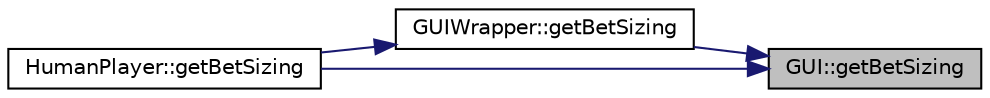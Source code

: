 digraph "GUI::getBetSizing"
{
 // INTERACTIVE_SVG=YES
 // LATEX_PDF_SIZE
  edge [fontname="Helvetica",fontsize="10",labelfontname="Helvetica",labelfontsize="10"];
  node [fontname="Helvetica",fontsize="10",shape=record];
  rankdir="RL";
  Node1 [label="GUI::getBetSizing",height=0.2,width=0.4,color="black", fillcolor="grey75", style="filled", fontcolor="black",tooltip="Prompts the user for bet sizing."];
  Node1 -> Node2 [dir="back",color="midnightblue",fontsize="10",style="solid",fontname="Helvetica"];
  Node2 [label="GUIWrapper::getBetSizing",height=0.2,width=0.4,color="black", fillcolor="white", style="filled",URL="$class_g_u_i_wrapper.html#a71a8768855fa61f8fbb006afb7d7c1e4",tooltip=" "];
  Node2 -> Node3 [dir="back",color="midnightblue",fontsize="10",style="solid",fontname="Helvetica"];
  Node3 [label="HumanPlayer::getBetSizing",height=0.2,width=0.4,color="black", fillcolor="white", style="filled",URL="$class_human_player.html#a5e800cdb7206b3a5421959087e26af2e",tooltip="Gets the player's bet sizing during their turn."];
  Node1 -> Node3 [dir="back",color="midnightblue",fontsize="10",style="solid",fontname="Helvetica"];
}
